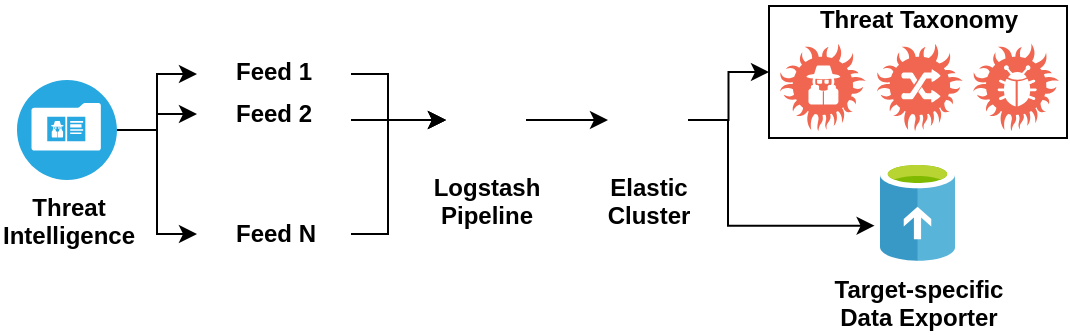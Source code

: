 <mxfile version="11.0.7" type="github"><diagram id="lopezavyBZp4SCJnPtEf" name="Page-1"><mxGraphModel dx="773" dy="439" grid="0" gridSize="10" guides="1" tooltips="1" connect="1" arrows="1" fold="1" page="1" pageScale="1" pageWidth="850" pageHeight="1100" math="0" shadow="0"><root><mxCell id="0"/><mxCell id="1" parent="0"/><mxCell id="Wc8YtD9PtGvUel6bjJNr-68" value="" style="group" vertex="1" connectable="0" parent="1"><mxGeometry x="36.5" y="115" width="525" height="134" as="geometry"/></mxCell><mxCell id="Wc8YtD9PtGvUel6bjJNr-58" value="" style="group" vertex="1" connectable="0" parent="Wc8YtD9PtGvUel6bjJNr-68"><mxGeometry y="26" width="335.5" height="108" as="geometry"/></mxCell><mxCell id="Wc8YtD9PtGvUel6bjJNr-20" value="&lt;div&gt;&lt;b&gt;Logstash&lt;/b&gt;&lt;/div&gt;&lt;div&gt;&lt;b&gt;Pipeline&lt;/b&gt;&lt;/div&gt;" style="shape=image;html=1;verticalAlign=top;verticalLabelPosition=bottom;labelBackgroundColor=#ffffff;imageAspect=0;aspect=fixed;image=https://cdn4.iconfinder.com/data/icons/logos-brands-5/24/logstash-128.png" vertex="1" parent="Wc8YtD9PtGvUel6bjJNr-58"><mxGeometry x="214.5" y="14" width="40" height="40" as="geometry"/></mxCell><mxCell id="Wc8YtD9PtGvUel6bjJNr-21" value="&lt;div&gt;&lt;b&gt;Elastic&lt;/b&gt;&lt;/div&gt;&lt;div&gt;&lt;b&gt;Cluster&lt;/b&gt;&lt;/div&gt;" style="shape=image;html=1;verticalAlign=top;verticalLabelPosition=bottom;labelBackgroundColor=#ffffff;imageAspect=0;aspect=fixed;image=https://cdn4.iconfinder.com/data/icons/logos-brands-5/24/elasticsearch-128.png" vertex="1" parent="Wc8YtD9PtGvUel6bjJNr-58"><mxGeometry x="295.5" y="14" width="40" height="40" as="geometry"/></mxCell><mxCell id="Wc8YtD9PtGvUel6bjJNr-55" style="edgeStyle=orthogonalEdgeStyle;rounded=0;orthogonalLoop=1;jettySize=auto;html=1;entryX=0;entryY=0.5;entryDx=0;entryDy=0;endArrow=classic;endFill=1;strokeColor=#000000;" edge="1" parent="Wc8YtD9PtGvUel6bjJNr-58" source="Wc8YtD9PtGvUel6bjJNr-20" target="Wc8YtD9PtGvUel6bjJNr-21"><mxGeometry relative="1" as="geometry"/></mxCell><mxCell id="Wc8YtD9PtGvUel6bjJNr-27" value="&lt;div&gt;&lt;b&gt;Threat&lt;/b&gt;&lt;/div&gt;&lt;div&gt;&lt;b&gt;Intelligence&lt;br&gt;&lt;/b&gt;&lt;/div&gt;" style="verticalLabelPosition=bottom;html=1;fillColor=#28A8E0;verticalAlign=top;points=[[0.145,0.145,0],[0.856,0.145,0],[0.855,0.855,0],[0.145,0.855,0],[0.5,0,0], [1,0.5,0], [0.5,1,0],[0,0.5,0]];pointerEvents=1;align=center;shape=mxgraph.cisco_safe.capability.threat_intelligence;" vertex="1" parent="Wc8YtD9PtGvUel6bjJNr-58"><mxGeometry y="14" width="50" height="50" as="geometry"/></mxCell><mxCell id="Wc8YtD9PtGvUel6bjJNr-44" value="" style="group" vertex="1" connectable="0" parent="Wc8YtD9PtGvUel6bjJNr-58"><mxGeometry x="107" width="60" height="108" as="geometry"/></mxCell><mxCell id="Wc8YtD9PtGvUel6bjJNr-39" value="" style="group" vertex="1" connectable="0" parent="Wc8YtD9PtGvUel6bjJNr-44"><mxGeometry width="60" height="108" as="geometry"/></mxCell><mxCell id="Wc8YtD9PtGvUel6bjJNr-25" value="&lt;div&gt;&lt;b&gt;Feed 1&lt;/b&gt;&lt;/div&gt;" style="text;html=1;resizable=0;points=[];autosize=1;align=left;verticalAlign=top;spacingTop=-4;" vertex="1" parent="Wc8YtD9PtGvUel6bjJNr-39"><mxGeometry width="50" height="20" as="geometry"/></mxCell><mxCell id="Wc8YtD9PtGvUel6bjJNr-26" value="&lt;div&gt;&lt;b&gt;Feed 2&lt;br&gt;&lt;/b&gt;&lt;/div&gt;" style="text;html=1;resizable=0;points=[];autosize=1;align=left;verticalAlign=top;spacingTop=-4;" vertex="1" parent="Wc8YtD9PtGvUel6bjJNr-39"><mxGeometry y="21" width="50" height="20" as="geometry"/></mxCell><mxCell id="Wc8YtD9PtGvUel6bjJNr-34" value="&lt;div&gt;&lt;b&gt;Feed N&lt;br&gt;&lt;/b&gt;&lt;/div&gt;" style="text;html=1;resizable=0;points=[];autosize=1;align=left;verticalAlign=top;spacingTop=-4;" vertex="1" parent="Wc8YtD9PtGvUel6bjJNr-39"><mxGeometry y="81" width="60" height="20" as="geometry"/></mxCell><mxCell id="Wc8YtD9PtGvUel6bjJNr-38" value="" style="shape=image;html=1;verticalAlign=top;verticalLabelPosition=bottom;labelBackgroundColor=#ffffff;imageAspect=0;aspect=fixed;image=https://cdn2.iconfinder.com/data/icons/font-awesome/1792/ellipsis-v-128.png" vertex="1" parent="Wc8YtD9PtGvUel6bjJNr-39"><mxGeometry x="3" y="46" width="30" height="30" as="geometry"/></mxCell><mxCell id="Wc8YtD9PtGvUel6bjJNr-42" value="" style="shape=image;html=1;verticalAlign=top;verticalLabelPosition=bottom;labelBackgroundColor=#ffffff;imageAspect=0;aspect=fixed;image=https://cdn2.iconfinder.com/data/icons/crystalproject/Open-Office-Icons/lc_symbolshapes.right-brace.png" vertex="1" parent="Wc8YtD9PtGvUel6bjJNr-39"><mxGeometry x="40" y="21" width="20" height="20" as="geometry"/></mxCell><mxCell id="Wc8YtD9PtGvUel6bjJNr-40" value="" style="shape=image;html=1;verticalAlign=top;verticalLabelPosition=bottom;labelBackgroundColor=#ffffff;imageAspect=0;aspect=fixed;image=https://cdn2.iconfinder.com/data/icons/crystalproject/Open-Office-Icons/lc_symbolshapes.right-brace.png" vertex="1" parent="Wc8YtD9PtGvUel6bjJNr-39"><mxGeometry x="40" y="1" width="20" height="20" as="geometry"/></mxCell><mxCell id="Wc8YtD9PtGvUel6bjJNr-43" value="" style="shape=image;html=1;verticalAlign=top;verticalLabelPosition=bottom;labelBackgroundColor=#ffffff;imageAspect=0;aspect=fixed;image=https://cdn2.iconfinder.com/data/icons/crystalproject/Open-Office-Icons/lc_symbolshapes.right-brace.png" vertex="1" parent="Wc8YtD9PtGvUel6bjJNr-39"><mxGeometry x="40" y="81" width="20" height="20" as="geometry"/></mxCell><mxCell id="Wc8YtD9PtGvUel6bjJNr-45" style="edgeStyle=orthogonalEdgeStyle;rounded=0;orthogonalLoop=1;jettySize=auto;html=1;entryX=0;entryY=0.5;entryDx=0;entryDy=0;endArrow=classic;endFill=1;strokeColor=#000000;" edge="1" parent="Wc8YtD9PtGvUel6bjJNr-58" source="Wc8YtD9PtGvUel6bjJNr-40" target="Wc8YtD9PtGvUel6bjJNr-20"><mxGeometry relative="1" as="geometry"><Array as="points"><mxPoint x="185.5" y="11"/><mxPoint x="185.5" y="34"/></Array></mxGeometry></mxCell><mxCell id="Wc8YtD9PtGvUel6bjJNr-46" style="edgeStyle=orthogonalEdgeStyle;rounded=0;orthogonalLoop=1;jettySize=auto;html=1;entryX=0;entryY=0.5;entryDx=0;entryDy=0;endArrow=classic;endFill=1;strokeColor=#000000;" edge="1" parent="Wc8YtD9PtGvUel6bjJNr-58" source="Wc8YtD9PtGvUel6bjJNr-42" target="Wc8YtD9PtGvUel6bjJNr-20"><mxGeometry relative="1" as="geometry"><Array as="points"><mxPoint x="196" y="34"/><mxPoint x="196" y="34"/></Array></mxGeometry></mxCell><mxCell id="Wc8YtD9PtGvUel6bjJNr-47" style="edgeStyle=orthogonalEdgeStyle;rounded=0;orthogonalLoop=1;jettySize=auto;html=1;entryX=0;entryY=0.5;entryDx=0;entryDy=0;endArrow=classic;endFill=1;strokeColor=#000000;" edge="1" parent="Wc8YtD9PtGvUel6bjJNr-58" source="Wc8YtD9PtGvUel6bjJNr-43" target="Wc8YtD9PtGvUel6bjJNr-20"><mxGeometry relative="1" as="geometry"><Array as="points"><mxPoint x="185.5" y="91"/><mxPoint x="185.5" y="34"/></Array></mxGeometry></mxCell><mxCell id="Wc8YtD9PtGvUel6bjJNr-49" value="" style="shape=image;html=1;verticalAlign=top;verticalLabelPosition=bottom;labelBackgroundColor=#ffffff;imageAspect=0;aspect=fixed;image=https://cdn2.iconfinder.com/data/icons/crystalproject/Open-Office-Icons/lc_symbolshapes.right-brace.png;direction=west;" vertex="1" parent="Wc8YtD9PtGvUel6bjJNr-58"><mxGeometry x="90" y="21" width="20" height="20" as="geometry"/></mxCell><mxCell id="Wc8YtD9PtGvUel6bjJNr-52" style="edgeStyle=orthogonalEdgeStyle;rounded=0;orthogonalLoop=1;jettySize=auto;html=1;endArrow=classic;endFill=1;strokeColor=#000000;" edge="1" parent="Wc8YtD9PtGvUel6bjJNr-58" source="Wc8YtD9PtGvUel6bjJNr-27" target="Wc8YtD9PtGvUel6bjJNr-49"><mxGeometry relative="1" as="geometry"/></mxCell><mxCell id="Wc8YtD9PtGvUel6bjJNr-50" value="" style="shape=image;html=1;verticalAlign=top;verticalLabelPosition=bottom;labelBackgroundColor=#ffffff;imageAspect=0;aspect=fixed;image=https://cdn2.iconfinder.com/data/icons/crystalproject/Open-Office-Icons/lc_symbolshapes.right-brace.png;direction=west;" vertex="1" parent="Wc8YtD9PtGvUel6bjJNr-58"><mxGeometry x="90" y="1" width="20" height="20" as="geometry"/></mxCell><mxCell id="Wc8YtD9PtGvUel6bjJNr-51" value="" style="shape=image;html=1;verticalAlign=top;verticalLabelPosition=bottom;labelBackgroundColor=#ffffff;imageAspect=0;aspect=fixed;image=https://cdn2.iconfinder.com/data/icons/crystalproject/Open-Office-Icons/lc_symbolshapes.right-brace.png;direction=west;" vertex="1" parent="Wc8YtD9PtGvUel6bjJNr-58"><mxGeometry x="90" y="81" width="20" height="20" as="geometry"/></mxCell><mxCell id="Wc8YtD9PtGvUel6bjJNr-53" style="edgeStyle=orthogonalEdgeStyle;rounded=0;orthogonalLoop=1;jettySize=auto;html=1;endArrow=classic;endFill=1;strokeColor=#000000;" edge="1" parent="Wc8YtD9PtGvUel6bjJNr-58" source="Wc8YtD9PtGvUel6bjJNr-27" target="Wc8YtD9PtGvUel6bjJNr-50"><mxGeometry relative="1" as="geometry"/></mxCell><mxCell id="Wc8YtD9PtGvUel6bjJNr-54" style="edgeStyle=orthogonalEdgeStyle;rounded=0;orthogonalLoop=1;jettySize=auto;html=1;entryX=1;entryY=0.5;entryDx=0;entryDy=0;endArrow=classic;endFill=1;strokeColor=#000000;" edge="1" parent="Wc8YtD9PtGvUel6bjJNr-58" source="Wc8YtD9PtGvUel6bjJNr-27" target="Wc8YtD9PtGvUel6bjJNr-51"><mxGeometry relative="1" as="geometry"/></mxCell><mxCell id="Wc8YtD9PtGvUel6bjJNr-62" value="&lt;div&gt;&lt;b&gt;Target-specific&lt;br&gt;&lt;/b&gt;&lt;/div&gt;&lt;div&gt;&lt;b&gt;Data Exporter&lt;/b&gt;&lt;/div&gt;" style="aspect=fixed;html=1;perimeter=none;align=center;shadow=0;dashed=0;image;fontSize=12;image=img/lib/mscae/dataExport.svg;" vertex="1" parent="Wc8YtD9PtGvUel6bjJNr-68"><mxGeometry x="431.5" y="80.5" width="37.5" height="50" as="geometry"/></mxCell><mxCell id="Wc8YtD9PtGvUel6bjJNr-65" value="" style="group" vertex="1" connectable="0" parent="Wc8YtD9PtGvUel6bjJNr-68"><mxGeometry x="376" width="149" height="69" as="geometry"/></mxCell><mxCell id="Wc8YtD9PtGvUel6bjJNr-4" value="" style="rounded=0;whiteSpace=wrap;html=1;fontSize=14;align=center;fillColor=#ffffff;strokeColor=#000000;" vertex="1" parent="Wc8YtD9PtGvUel6bjJNr-65"><mxGeometry y="3" width="149" height="66" as="geometry"/></mxCell><mxCell id="Wc8YtD9PtGvUel6bjJNr-11" value="&lt;div style=&quot;font-size: 12px&quot; align=&quot;center&quot;&gt;&lt;font style=&quot;font-size: 12px&quot;&gt;Threat Taxonomy&lt;/font&gt;&lt;/div&gt;" style="text;html=1;resizable=0;points=[];autosize=1;align=center;verticalAlign=top;spacingTop=-4;fontStyle=1;fontSize=14;" vertex="1" parent="Wc8YtD9PtGvUel6bjJNr-65"><mxGeometry x="22.382" width="104" height="17" as="geometry"/></mxCell><mxCell id="Wc8YtD9PtGvUel6bjJNr-63" value="" style="group" vertex="1" connectable="0" parent="Wc8YtD9PtGvUel6bjJNr-65"><mxGeometry x="4.5" y="21.795" width="140.453" height="43.836" as="geometry"/></mxCell><mxCell id="Wc8YtD9PtGvUel6bjJNr-7" value="" style="verticalLabelPosition=bottom;html=1;fillColor=#F06650;verticalAlign=top;align=center;shape=mxgraph.cisco_safe.threat.threat_a3;" vertex="1" parent="Wc8YtD9PtGvUel6bjJNr-63"><mxGeometry width="43.812" height="43.836" as="geometry"/></mxCell><mxCell id="Wc8YtD9PtGvUel6bjJNr-8" value="" style="verticalLabelPosition=bottom;html=1;fillColor=#F06650;verticalAlign=top;align=center;shape=mxgraph.cisco_safe.threat.threat_a4;" vertex="1" parent="Wc8YtD9PtGvUel6bjJNr-63"><mxGeometry x="48.5" width="43.812" height="43.836" as="geometry"/></mxCell><mxCell id="Wc8YtD9PtGvUel6bjJNr-9" value="" style="verticalLabelPosition=bottom;html=1;fillColor=#F06650;verticalAlign=top;align=center;shape=mxgraph.cisco_safe.threat.threat_a7;" vertex="1" parent="Wc8YtD9PtGvUel6bjJNr-63"><mxGeometry x="96.641" y="5.684e-14" width="43.812" height="43.836" as="geometry"/></mxCell><mxCell id="Wc8YtD9PtGvUel6bjJNr-66" style="edgeStyle=orthogonalEdgeStyle;rounded=0;orthogonalLoop=1;jettySize=auto;html=1;entryX=0;entryY=0.5;entryDx=0;entryDy=0;endArrow=classic;endFill=1;strokeColor=#000000;" edge="1" parent="Wc8YtD9PtGvUel6bjJNr-68" source="Wc8YtD9PtGvUel6bjJNr-21" target="Wc8YtD9PtGvUel6bjJNr-4"><mxGeometry relative="1" as="geometry"/></mxCell><mxCell id="Wc8YtD9PtGvUel6bjJNr-67" style="edgeStyle=orthogonalEdgeStyle;rounded=0;orthogonalLoop=1;jettySize=auto;html=1;endArrow=classic;endFill=1;strokeColor=#000000;entryX=-0.072;entryY=0.647;entryDx=0;entryDy=0;entryPerimeter=0;" edge="1" parent="Wc8YtD9PtGvUel6bjJNr-68" source="Wc8YtD9PtGvUel6bjJNr-21" target="Wc8YtD9PtGvUel6bjJNr-62"><mxGeometry relative="1" as="geometry"><mxPoint x="423.5" y="112" as="targetPoint"/><Array as="points"><mxPoint x="355.5" y="60"/><mxPoint x="355.5" y="113"/></Array></mxGeometry></mxCell></root></mxGraphModel></diagram></mxfile>